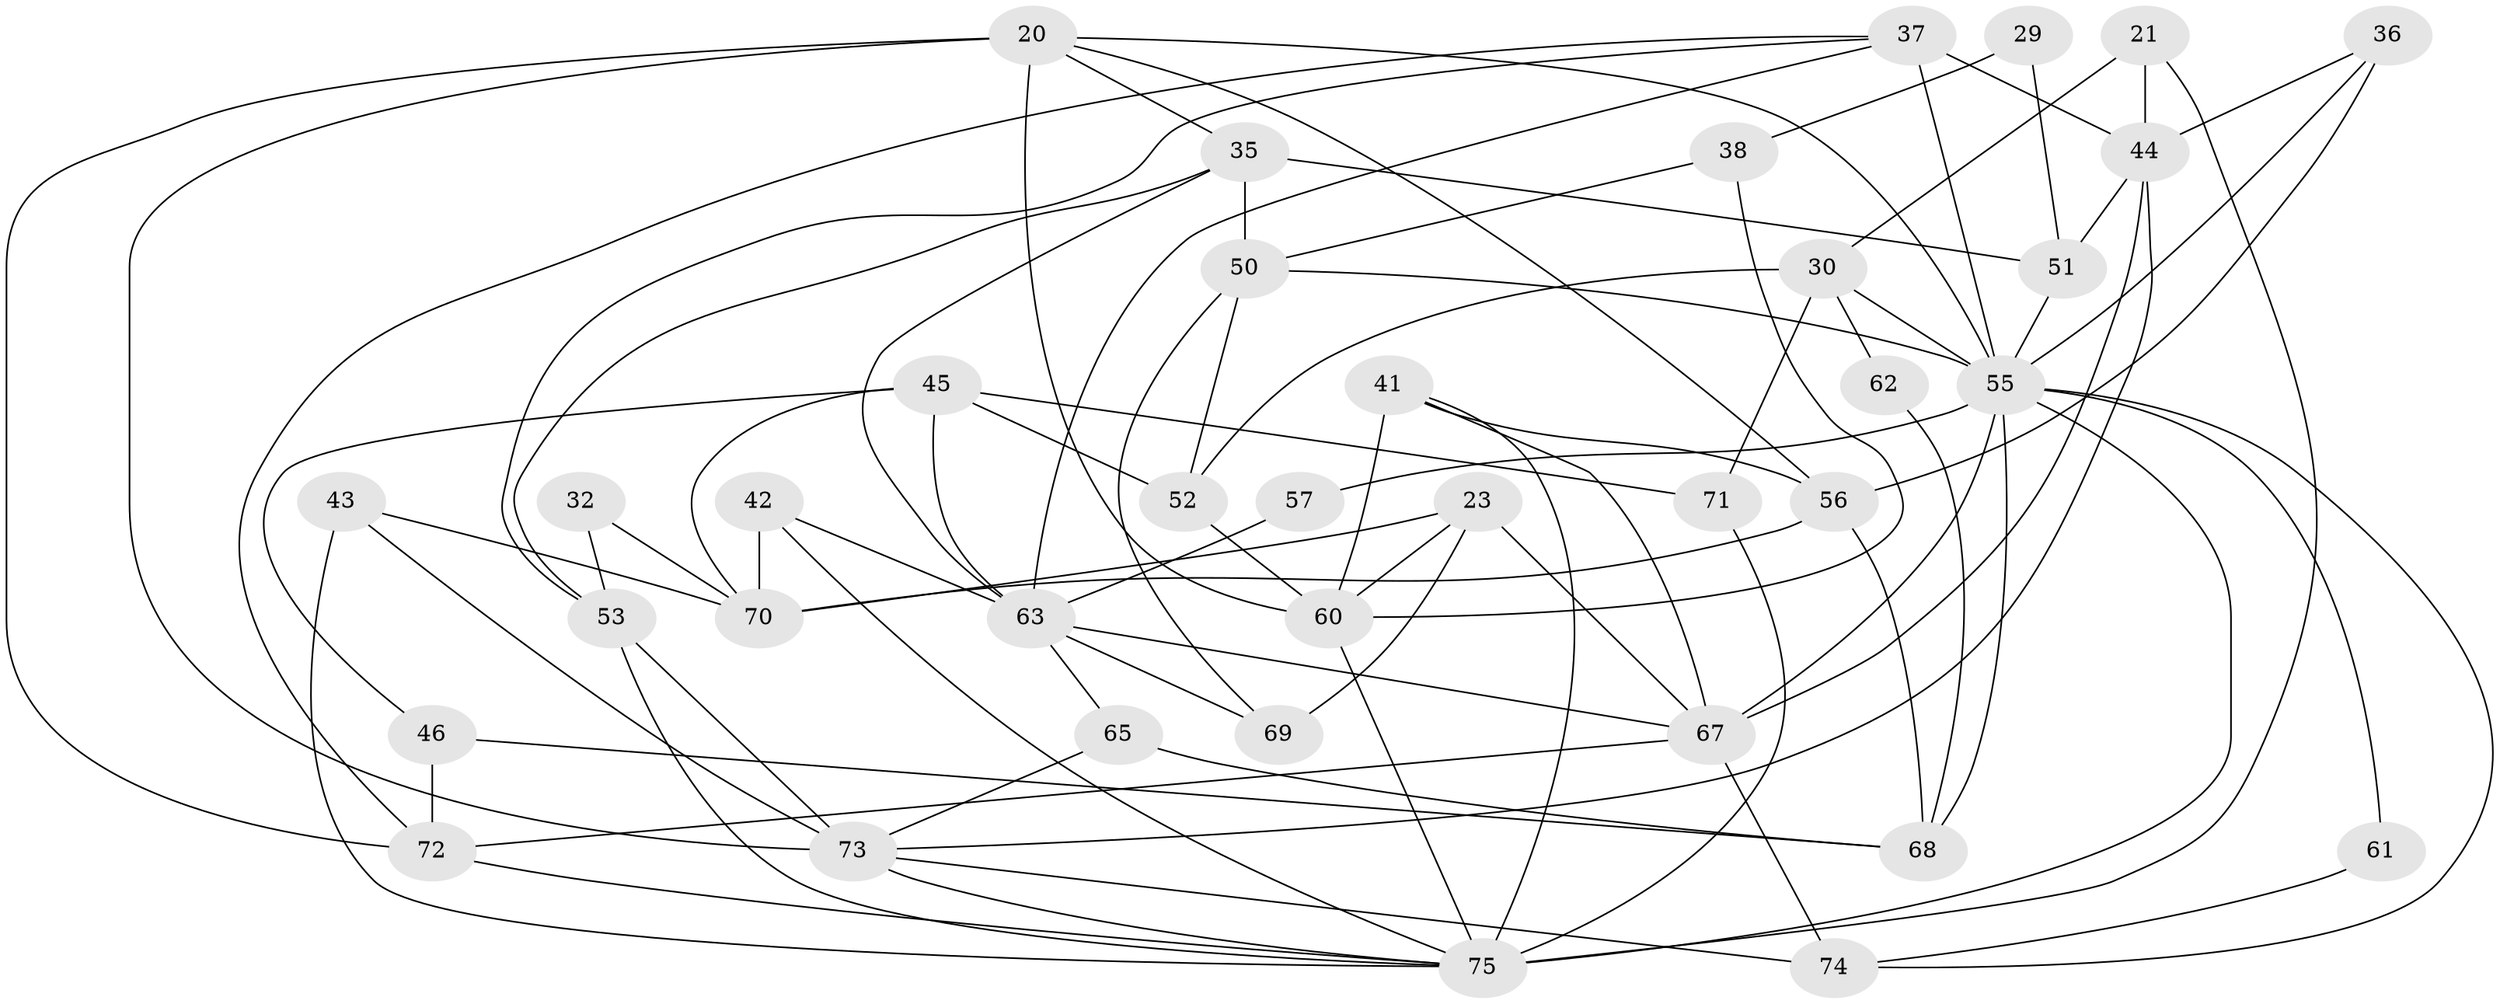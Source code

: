 // original degree distribution, {5: 0.17333333333333334, 4: 0.28, 2: 0.14666666666666667, 6: 0.12, 3: 0.24, 7: 0.04}
// Generated by graph-tools (version 1.1) at 2025/51/03/09/25 04:51:55]
// undirected, 37 vertices, 85 edges
graph export_dot {
graph [start="1"]
  node [color=gray90,style=filled];
  20 [super="+16"];
  21;
  23;
  29;
  30 [super="+1"];
  32;
  35 [super="+2"];
  36 [super="+7"];
  37 [super="+4+15"];
  38;
  41;
  42;
  43;
  44 [super="+14"];
  45 [super="+25"];
  46;
  50;
  51;
  52 [super="+26"];
  53 [super="+28"];
  55 [super="+33+54+49"];
  56 [super="+39"];
  57 [super="+48"];
  60 [super="+22"];
  61;
  62;
  63 [super="+31"];
  65 [super="+24"];
  67 [super="+12"];
  68;
  69 [super="+66"];
  70 [super="+58"];
  71;
  72 [super="+18"];
  73 [super="+9"];
  74;
  75 [super="+34+64"];
  20 -- 60 [weight=3];
  20 -- 56 [weight=2];
  20 -- 35;
  20 -- 73;
  20 -- 72;
  20 -- 55;
  21 -- 44;
  21 -- 30 [weight=2];
  21 -- 75;
  23 -- 67;
  23 -- 69 [weight=2];
  23 -- 70 [weight=2];
  23 -- 60;
  29 -- 38;
  29 -- 51;
  30 -- 71 [weight=2];
  30 -- 52;
  30 -- 55 [weight=2];
  30 -- 62;
  32 -- 53;
  32 -- 70;
  35 -- 50;
  35 -- 51;
  35 -- 63;
  35 -- 53;
  36 -- 56 [weight=2];
  36 -- 44;
  36 -- 55;
  37 -- 44 [weight=2];
  37 -- 55 [weight=2];
  37 -- 63;
  37 -- 72;
  37 -- 53;
  38 -- 50;
  38 -- 60;
  41 -- 56;
  41 -- 67;
  41 -- 60;
  41 -- 75;
  42 -- 70;
  42 -- 63;
  42 -- 75;
  43 -- 75;
  43 -- 70;
  43 -- 73;
  44 -- 51;
  44 -- 73;
  44 -- 67;
  45 -- 52;
  45 -- 46;
  45 -- 70 [weight=2];
  45 -- 71;
  45 -- 63;
  46 -- 68;
  46 -- 72;
  50 -- 69;
  50 -- 55;
  50 -- 52;
  51 -- 55;
  52 -- 60;
  53 -- 75 [weight=2];
  53 -- 73;
  55 -- 67 [weight=2];
  55 -- 68;
  55 -- 74;
  55 -- 75 [weight=4];
  55 -- 57 [weight=2];
  55 -- 61;
  56 -- 68;
  56 -- 70 [weight=2];
  57 -- 63 [weight=2];
  60 -- 75;
  61 -- 74;
  62 -- 68;
  63 -- 67;
  63 -- 65;
  63 -- 69;
  65 -- 68 [weight=2];
  65 -- 73;
  67 -- 74 [weight=2];
  67 -- 72;
  71 -- 75;
  72 -- 75;
  73 -- 74 [weight=2];
  73 -- 75;
}
